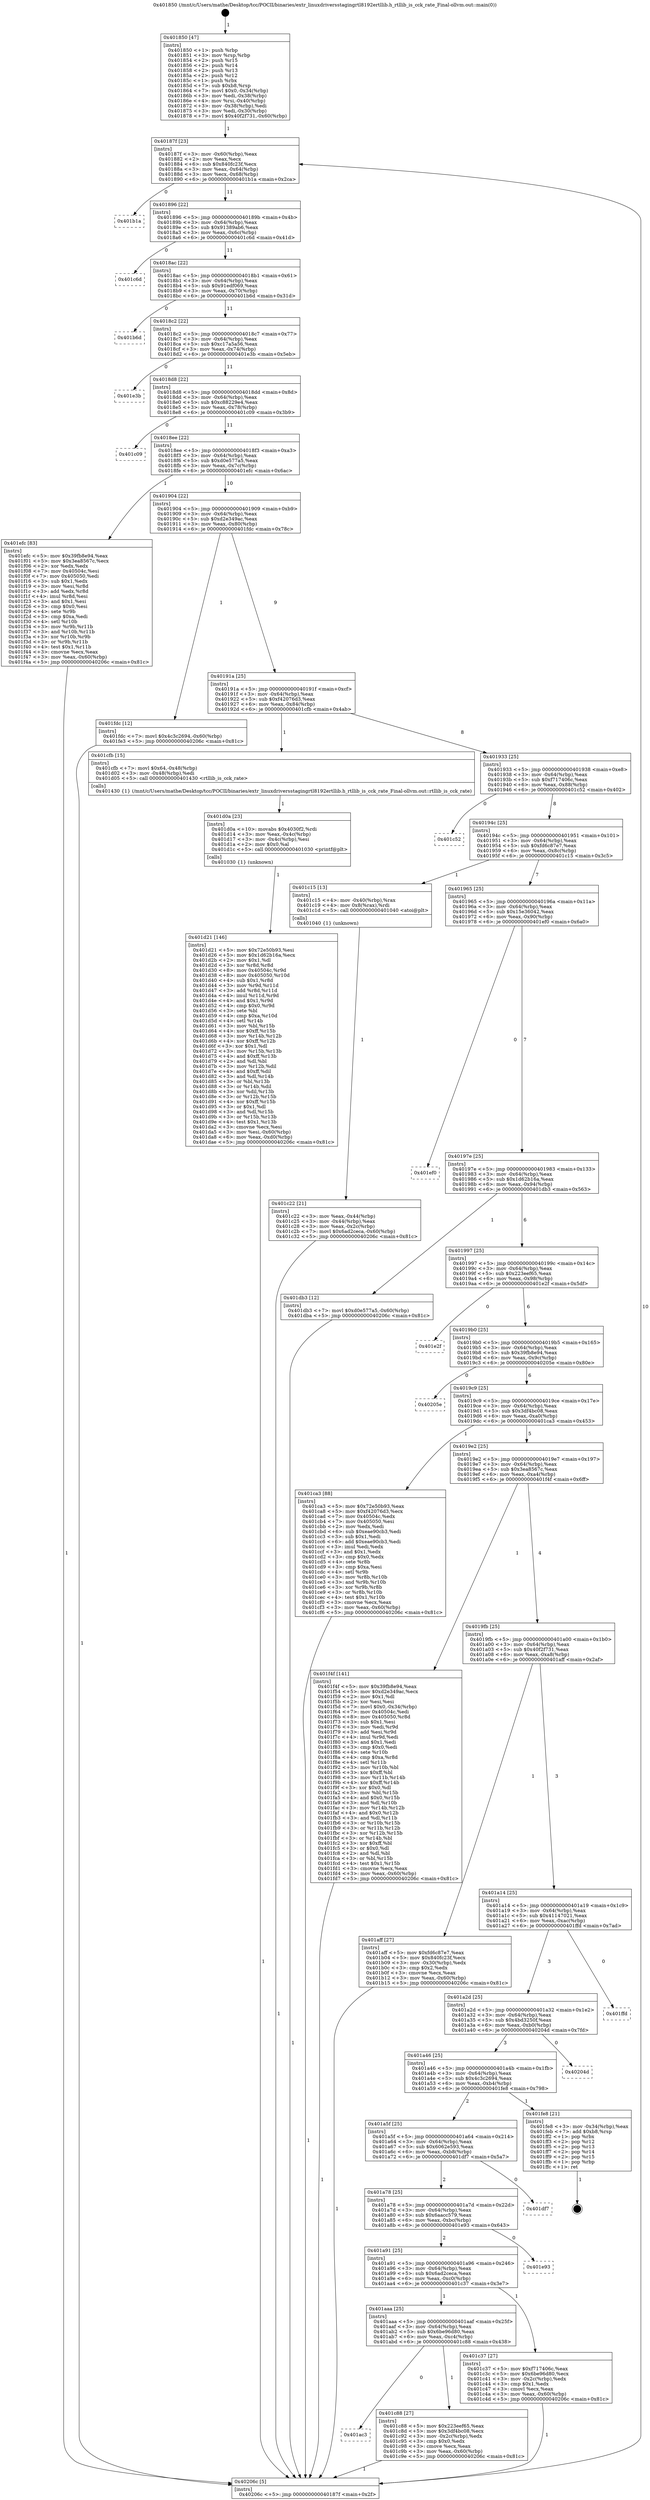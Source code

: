digraph "0x401850" {
  label = "0x401850 (/mnt/c/Users/mathe/Desktop/tcc/POCII/binaries/extr_linuxdriversstagingrtl8192ertllib.h_rtllib_is_cck_rate_Final-ollvm.out::main(0))"
  labelloc = "t"
  node[shape=record]

  Entry [label="",width=0.3,height=0.3,shape=circle,fillcolor=black,style=filled]
  "0x40187f" [label="{
     0x40187f [23]\l
     | [instrs]\l
     &nbsp;&nbsp;0x40187f \<+3\>: mov -0x60(%rbp),%eax\l
     &nbsp;&nbsp;0x401882 \<+2\>: mov %eax,%ecx\l
     &nbsp;&nbsp;0x401884 \<+6\>: sub $0x840fc23f,%ecx\l
     &nbsp;&nbsp;0x40188a \<+3\>: mov %eax,-0x64(%rbp)\l
     &nbsp;&nbsp;0x40188d \<+3\>: mov %ecx,-0x68(%rbp)\l
     &nbsp;&nbsp;0x401890 \<+6\>: je 0000000000401b1a \<main+0x2ca\>\l
  }"]
  "0x401b1a" [label="{
     0x401b1a\l
  }", style=dashed]
  "0x401896" [label="{
     0x401896 [22]\l
     | [instrs]\l
     &nbsp;&nbsp;0x401896 \<+5\>: jmp 000000000040189b \<main+0x4b\>\l
     &nbsp;&nbsp;0x40189b \<+3\>: mov -0x64(%rbp),%eax\l
     &nbsp;&nbsp;0x40189e \<+5\>: sub $0x91389ab6,%eax\l
     &nbsp;&nbsp;0x4018a3 \<+3\>: mov %eax,-0x6c(%rbp)\l
     &nbsp;&nbsp;0x4018a6 \<+6\>: je 0000000000401c6d \<main+0x41d\>\l
  }"]
  Exit [label="",width=0.3,height=0.3,shape=circle,fillcolor=black,style=filled,peripheries=2]
  "0x401c6d" [label="{
     0x401c6d\l
  }", style=dashed]
  "0x4018ac" [label="{
     0x4018ac [22]\l
     | [instrs]\l
     &nbsp;&nbsp;0x4018ac \<+5\>: jmp 00000000004018b1 \<main+0x61\>\l
     &nbsp;&nbsp;0x4018b1 \<+3\>: mov -0x64(%rbp),%eax\l
     &nbsp;&nbsp;0x4018b4 \<+5\>: sub $0x91edf069,%eax\l
     &nbsp;&nbsp;0x4018b9 \<+3\>: mov %eax,-0x70(%rbp)\l
     &nbsp;&nbsp;0x4018bc \<+6\>: je 0000000000401b6d \<main+0x31d\>\l
  }"]
  "0x401d21" [label="{
     0x401d21 [146]\l
     | [instrs]\l
     &nbsp;&nbsp;0x401d21 \<+5\>: mov $0x72e50b93,%esi\l
     &nbsp;&nbsp;0x401d26 \<+5\>: mov $0x1d62b16a,%ecx\l
     &nbsp;&nbsp;0x401d2b \<+2\>: mov $0x1,%dl\l
     &nbsp;&nbsp;0x401d2d \<+3\>: xor %r8d,%r8d\l
     &nbsp;&nbsp;0x401d30 \<+8\>: mov 0x40504c,%r9d\l
     &nbsp;&nbsp;0x401d38 \<+8\>: mov 0x405050,%r10d\l
     &nbsp;&nbsp;0x401d40 \<+4\>: sub $0x1,%r8d\l
     &nbsp;&nbsp;0x401d44 \<+3\>: mov %r9d,%r11d\l
     &nbsp;&nbsp;0x401d47 \<+3\>: add %r8d,%r11d\l
     &nbsp;&nbsp;0x401d4a \<+4\>: imul %r11d,%r9d\l
     &nbsp;&nbsp;0x401d4e \<+4\>: and $0x1,%r9d\l
     &nbsp;&nbsp;0x401d52 \<+4\>: cmp $0x0,%r9d\l
     &nbsp;&nbsp;0x401d56 \<+3\>: sete %bl\l
     &nbsp;&nbsp;0x401d59 \<+4\>: cmp $0xa,%r10d\l
     &nbsp;&nbsp;0x401d5d \<+4\>: setl %r14b\l
     &nbsp;&nbsp;0x401d61 \<+3\>: mov %bl,%r15b\l
     &nbsp;&nbsp;0x401d64 \<+4\>: xor $0xff,%r15b\l
     &nbsp;&nbsp;0x401d68 \<+3\>: mov %r14b,%r12b\l
     &nbsp;&nbsp;0x401d6b \<+4\>: xor $0xff,%r12b\l
     &nbsp;&nbsp;0x401d6f \<+3\>: xor $0x1,%dl\l
     &nbsp;&nbsp;0x401d72 \<+3\>: mov %r15b,%r13b\l
     &nbsp;&nbsp;0x401d75 \<+4\>: and $0xff,%r13b\l
     &nbsp;&nbsp;0x401d79 \<+2\>: and %dl,%bl\l
     &nbsp;&nbsp;0x401d7b \<+3\>: mov %r12b,%dil\l
     &nbsp;&nbsp;0x401d7e \<+4\>: and $0xff,%dil\l
     &nbsp;&nbsp;0x401d82 \<+3\>: and %dl,%r14b\l
     &nbsp;&nbsp;0x401d85 \<+3\>: or %bl,%r13b\l
     &nbsp;&nbsp;0x401d88 \<+3\>: or %r14b,%dil\l
     &nbsp;&nbsp;0x401d8b \<+3\>: xor %dil,%r13b\l
     &nbsp;&nbsp;0x401d8e \<+3\>: or %r12b,%r15b\l
     &nbsp;&nbsp;0x401d91 \<+4\>: xor $0xff,%r15b\l
     &nbsp;&nbsp;0x401d95 \<+3\>: or $0x1,%dl\l
     &nbsp;&nbsp;0x401d98 \<+3\>: and %dl,%r15b\l
     &nbsp;&nbsp;0x401d9b \<+3\>: or %r15b,%r13b\l
     &nbsp;&nbsp;0x401d9e \<+4\>: test $0x1,%r13b\l
     &nbsp;&nbsp;0x401da2 \<+3\>: cmovne %ecx,%esi\l
     &nbsp;&nbsp;0x401da5 \<+3\>: mov %esi,-0x60(%rbp)\l
     &nbsp;&nbsp;0x401da8 \<+6\>: mov %eax,-0xd0(%rbp)\l
     &nbsp;&nbsp;0x401dae \<+5\>: jmp 000000000040206c \<main+0x81c\>\l
  }"]
  "0x401b6d" [label="{
     0x401b6d\l
  }", style=dashed]
  "0x4018c2" [label="{
     0x4018c2 [22]\l
     | [instrs]\l
     &nbsp;&nbsp;0x4018c2 \<+5\>: jmp 00000000004018c7 \<main+0x77\>\l
     &nbsp;&nbsp;0x4018c7 \<+3\>: mov -0x64(%rbp),%eax\l
     &nbsp;&nbsp;0x4018ca \<+5\>: sub $0xc17a5a56,%eax\l
     &nbsp;&nbsp;0x4018cf \<+3\>: mov %eax,-0x74(%rbp)\l
     &nbsp;&nbsp;0x4018d2 \<+6\>: je 0000000000401e3b \<main+0x5eb\>\l
  }"]
  "0x401d0a" [label="{
     0x401d0a [23]\l
     | [instrs]\l
     &nbsp;&nbsp;0x401d0a \<+10\>: movabs $0x4030f2,%rdi\l
     &nbsp;&nbsp;0x401d14 \<+3\>: mov %eax,-0x4c(%rbp)\l
     &nbsp;&nbsp;0x401d17 \<+3\>: mov -0x4c(%rbp),%esi\l
     &nbsp;&nbsp;0x401d1a \<+2\>: mov $0x0,%al\l
     &nbsp;&nbsp;0x401d1c \<+5\>: call 0000000000401030 \<printf@plt\>\l
     | [calls]\l
     &nbsp;&nbsp;0x401030 \{1\} (unknown)\l
  }"]
  "0x401e3b" [label="{
     0x401e3b\l
  }", style=dashed]
  "0x4018d8" [label="{
     0x4018d8 [22]\l
     | [instrs]\l
     &nbsp;&nbsp;0x4018d8 \<+5\>: jmp 00000000004018dd \<main+0x8d\>\l
     &nbsp;&nbsp;0x4018dd \<+3\>: mov -0x64(%rbp),%eax\l
     &nbsp;&nbsp;0x4018e0 \<+5\>: sub $0xc88229e4,%eax\l
     &nbsp;&nbsp;0x4018e5 \<+3\>: mov %eax,-0x78(%rbp)\l
     &nbsp;&nbsp;0x4018e8 \<+6\>: je 0000000000401c09 \<main+0x3b9\>\l
  }"]
  "0x401ac3" [label="{
     0x401ac3\l
  }", style=dashed]
  "0x401c09" [label="{
     0x401c09\l
  }", style=dashed]
  "0x4018ee" [label="{
     0x4018ee [22]\l
     | [instrs]\l
     &nbsp;&nbsp;0x4018ee \<+5\>: jmp 00000000004018f3 \<main+0xa3\>\l
     &nbsp;&nbsp;0x4018f3 \<+3\>: mov -0x64(%rbp),%eax\l
     &nbsp;&nbsp;0x4018f6 \<+5\>: sub $0xd0e577a5,%eax\l
     &nbsp;&nbsp;0x4018fb \<+3\>: mov %eax,-0x7c(%rbp)\l
     &nbsp;&nbsp;0x4018fe \<+6\>: je 0000000000401efc \<main+0x6ac\>\l
  }"]
  "0x401c88" [label="{
     0x401c88 [27]\l
     | [instrs]\l
     &nbsp;&nbsp;0x401c88 \<+5\>: mov $0x223eef65,%eax\l
     &nbsp;&nbsp;0x401c8d \<+5\>: mov $0x3df4bc08,%ecx\l
     &nbsp;&nbsp;0x401c92 \<+3\>: mov -0x2c(%rbp),%edx\l
     &nbsp;&nbsp;0x401c95 \<+3\>: cmp $0x0,%edx\l
     &nbsp;&nbsp;0x401c98 \<+3\>: cmove %ecx,%eax\l
     &nbsp;&nbsp;0x401c9b \<+3\>: mov %eax,-0x60(%rbp)\l
     &nbsp;&nbsp;0x401c9e \<+5\>: jmp 000000000040206c \<main+0x81c\>\l
  }"]
  "0x401efc" [label="{
     0x401efc [83]\l
     | [instrs]\l
     &nbsp;&nbsp;0x401efc \<+5\>: mov $0x39fb8e94,%eax\l
     &nbsp;&nbsp;0x401f01 \<+5\>: mov $0x3ea8567c,%ecx\l
     &nbsp;&nbsp;0x401f06 \<+2\>: xor %edx,%edx\l
     &nbsp;&nbsp;0x401f08 \<+7\>: mov 0x40504c,%esi\l
     &nbsp;&nbsp;0x401f0f \<+7\>: mov 0x405050,%edi\l
     &nbsp;&nbsp;0x401f16 \<+3\>: sub $0x1,%edx\l
     &nbsp;&nbsp;0x401f19 \<+3\>: mov %esi,%r8d\l
     &nbsp;&nbsp;0x401f1c \<+3\>: add %edx,%r8d\l
     &nbsp;&nbsp;0x401f1f \<+4\>: imul %r8d,%esi\l
     &nbsp;&nbsp;0x401f23 \<+3\>: and $0x1,%esi\l
     &nbsp;&nbsp;0x401f26 \<+3\>: cmp $0x0,%esi\l
     &nbsp;&nbsp;0x401f29 \<+4\>: sete %r9b\l
     &nbsp;&nbsp;0x401f2d \<+3\>: cmp $0xa,%edi\l
     &nbsp;&nbsp;0x401f30 \<+4\>: setl %r10b\l
     &nbsp;&nbsp;0x401f34 \<+3\>: mov %r9b,%r11b\l
     &nbsp;&nbsp;0x401f37 \<+3\>: and %r10b,%r11b\l
     &nbsp;&nbsp;0x401f3a \<+3\>: xor %r10b,%r9b\l
     &nbsp;&nbsp;0x401f3d \<+3\>: or %r9b,%r11b\l
     &nbsp;&nbsp;0x401f40 \<+4\>: test $0x1,%r11b\l
     &nbsp;&nbsp;0x401f44 \<+3\>: cmovne %ecx,%eax\l
     &nbsp;&nbsp;0x401f47 \<+3\>: mov %eax,-0x60(%rbp)\l
     &nbsp;&nbsp;0x401f4a \<+5\>: jmp 000000000040206c \<main+0x81c\>\l
  }"]
  "0x401904" [label="{
     0x401904 [22]\l
     | [instrs]\l
     &nbsp;&nbsp;0x401904 \<+5\>: jmp 0000000000401909 \<main+0xb9\>\l
     &nbsp;&nbsp;0x401909 \<+3\>: mov -0x64(%rbp),%eax\l
     &nbsp;&nbsp;0x40190c \<+5\>: sub $0xd2e349ac,%eax\l
     &nbsp;&nbsp;0x401911 \<+3\>: mov %eax,-0x80(%rbp)\l
     &nbsp;&nbsp;0x401914 \<+6\>: je 0000000000401fdc \<main+0x78c\>\l
  }"]
  "0x401aaa" [label="{
     0x401aaa [25]\l
     | [instrs]\l
     &nbsp;&nbsp;0x401aaa \<+5\>: jmp 0000000000401aaf \<main+0x25f\>\l
     &nbsp;&nbsp;0x401aaf \<+3\>: mov -0x64(%rbp),%eax\l
     &nbsp;&nbsp;0x401ab2 \<+5\>: sub $0x6be96d80,%eax\l
     &nbsp;&nbsp;0x401ab7 \<+6\>: mov %eax,-0xc4(%rbp)\l
     &nbsp;&nbsp;0x401abd \<+6\>: je 0000000000401c88 \<main+0x438\>\l
  }"]
  "0x401fdc" [label="{
     0x401fdc [12]\l
     | [instrs]\l
     &nbsp;&nbsp;0x401fdc \<+7\>: movl $0x4c3c2694,-0x60(%rbp)\l
     &nbsp;&nbsp;0x401fe3 \<+5\>: jmp 000000000040206c \<main+0x81c\>\l
  }"]
  "0x40191a" [label="{
     0x40191a [25]\l
     | [instrs]\l
     &nbsp;&nbsp;0x40191a \<+5\>: jmp 000000000040191f \<main+0xcf\>\l
     &nbsp;&nbsp;0x40191f \<+3\>: mov -0x64(%rbp),%eax\l
     &nbsp;&nbsp;0x401922 \<+5\>: sub $0xf42076d3,%eax\l
     &nbsp;&nbsp;0x401927 \<+6\>: mov %eax,-0x84(%rbp)\l
     &nbsp;&nbsp;0x40192d \<+6\>: je 0000000000401cfb \<main+0x4ab\>\l
  }"]
  "0x401c37" [label="{
     0x401c37 [27]\l
     | [instrs]\l
     &nbsp;&nbsp;0x401c37 \<+5\>: mov $0xf717406c,%eax\l
     &nbsp;&nbsp;0x401c3c \<+5\>: mov $0x6be96d80,%ecx\l
     &nbsp;&nbsp;0x401c41 \<+3\>: mov -0x2c(%rbp),%edx\l
     &nbsp;&nbsp;0x401c44 \<+3\>: cmp $0x1,%edx\l
     &nbsp;&nbsp;0x401c47 \<+3\>: cmovl %ecx,%eax\l
     &nbsp;&nbsp;0x401c4a \<+3\>: mov %eax,-0x60(%rbp)\l
     &nbsp;&nbsp;0x401c4d \<+5\>: jmp 000000000040206c \<main+0x81c\>\l
  }"]
  "0x401cfb" [label="{
     0x401cfb [15]\l
     | [instrs]\l
     &nbsp;&nbsp;0x401cfb \<+7\>: movl $0x64,-0x48(%rbp)\l
     &nbsp;&nbsp;0x401d02 \<+3\>: mov -0x48(%rbp),%edi\l
     &nbsp;&nbsp;0x401d05 \<+5\>: call 0000000000401430 \<rtllib_is_cck_rate\>\l
     | [calls]\l
     &nbsp;&nbsp;0x401430 \{1\} (/mnt/c/Users/mathe/Desktop/tcc/POCII/binaries/extr_linuxdriversstagingrtl8192ertllib.h_rtllib_is_cck_rate_Final-ollvm.out::rtllib_is_cck_rate)\l
  }"]
  "0x401933" [label="{
     0x401933 [25]\l
     | [instrs]\l
     &nbsp;&nbsp;0x401933 \<+5\>: jmp 0000000000401938 \<main+0xe8\>\l
     &nbsp;&nbsp;0x401938 \<+3\>: mov -0x64(%rbp),%eax\l
     &nbsp;&nbsp;0x40193b \<+5\>: sub $0xf717406c,%eax\l
     &nbsp;&nbsp;0x401940 \<+6\>: mov %eax,-0x88(%rbp)\l
     &nbsp;&nbsp;0x401946 \<+6\>: je 0000000000401c52 \<main+0x402\>\l
  }"]
  "0x401a91" [label="{
     0x401a91 [25]\l
     | [instrs]\l
     &nbsp;&nbsp;0x401a91 \<+5\>: jmp 0000000000401a96 \<main+0x246\>\l
     &nbsp;&nbsp;0x401a96 \<+3\>: mov -0x64(%rbp),%eax\l
     &nbsp;&nbsp;0x401a99 \<+5\>: sub $0x6ad2ceca,%eax\l
     &nbsp;&nbsp;0x401a9e \<+6\>: mov %eax,-0xc0(%rbp)\l
     &nbsp;&nbsp;0x401aa4 \<+6\>: je 0000000000401c37 \<main+0x3e7\>\l
  }"]
  "0x401c52" [label="{
     0x401c52\l
  }", style=dashed]
  "0x40194c" [label="{
     0x40194c [25]\l
     | [instrs]\l
     &nbsp;&nbsp;0x40194c \<+5\>: jmp 0000000000401951 \<main+0x101\>\l
     &nbsp;&nbsp;0x401951 \<+3\>: mov -0x64(%rbp),%eax\l
     &nbsp;&nbsp;0x401954 \<+5\>: sub $0xfd6c87e7,%eax\l
     &nbsp;&nbsp;0x401959 \<+6\>: mov %eax,-0x8c(%rbp)\l
     &nbsp;&nbsp;0x40195f \<+6\>: je 0000000000401c15 \<main+0x3c5\>\l
  }"]
  "0x401e93" [label="{
     0x401e93\l
  }", style=dashed]
  "0x401c15" [label="{
     0x401c15 [13]\l
     | [instrs]\l
     &nbsp;&nbsp;0x401c15 \<+4\>: mov -0x40(%rbp),%rax\l
     &nbsp;&nbsp;0x401c19 \<+4\>: mov 0x8(%rax),%rdi\l
     &nbsp;&nbsp;0x401c1d \<+5\>: call 0000000000401040 \<atoi@plt\>\l
     | [calls]\l
     &nbsp;&nbsp;0x401040 \{1\} (unknown)\l
  }"]
  "0x401965" [label="{
     0x401965 [25]\l
     | [instrs]\l
     &nbsp;&nbsp;0x401965 \<+5\>: jmp 000000000040196a \<main+0x11a\>\l
     &nbsp;&nbsp;0x40196a \<+3\>: mov -0x64(%rbp),%eax\l
     &nbsp;&nbsp;0x40196d \<+5\>: sub $0x15e36042,%eax\l
     &nbsp;&nbsp;0x401972 \<+6\>: mov %eax,-0x90(%rbp)\l
     &nbsp;&nbsp;0x401978 \<+6\>: je 0000000000401ef0 \<main+0x6a0\>\l
  }"]
  "0x401a78" [label="{
     0x401a78 [25]\l
     | [instrs]\l
     &nbsp;&nbsp;0x401a78 \<+5\>: jmp 0000000000401a7d \<main+0x22d\>\l
     &nbsp;&nbsp;0x401a7d \<+3\>: mov -0x64(%rbp),%eax\l
     &nbsp;&nbsp;0x401a80 \<+5\>: sub $0x6aacc579,%eax\l
     &nbsp;&nbsp;0x401a85 \<+6\>: mov %eax,-0xbc(%rbp)\l
     &nbsp;&nbsp;0x401a8b \<+6\>: je 0000000000401e93 \<main+0x643\>\l
  }"]
  "0x401ef0" [label="{
     0x401ef0\l
  }", style=dashed]
  "0x40197e" [label="{
     0x40197e [25]\l
     | [instrs]\l
     &nbsp;&nbsp;0x40197e \<+5\>: jmp 0000000000401983 \<main+0x133\>\l
     &nbsp;&nbsp;0x401983 \<+3\>: mov -0x64(%rbp),%eax\l
     &nbsp;&nbsp;0x401986 \<+5\>: sub $0x1d62b16a,%eax\l
     &nbsp;&nbsp;0x40198b \<+6\>: mov %eax,-0x94(%rbp)\l
     &nbsp;&nbsp;0x401991 \<+6\>: je 0000000000401db3 \<main+0x563\>\l
  }"]
  "0x401df7" [label="{
     0x401df7\l
  }", style=dashed]
  "0x401db3" [label="{
     0x401db3 [12]\l
     | [instrs]\l
     &nbsp;&nbsp;0x401db3 \<+7\>: movl $0xd0e577a5,-0x60(%rbp)\l
     &nbsp;&nbsp;0x401dba \<+5\>: jmp 000000000040206c \<main+0x81c\>\l
  }"]
  "0x401997" [label="{
     0x401997 [25]\l
     | [instrs]\l
     &nbsp;&nbsp;0x401997 \<+5\>: jmp 000000000040199c \<main+0x14c\>\l
     &nbsp;&nbsp;0x40199c \<+3\>: mov -0x64(%rbp),%eax\l
     &nbsp;&nbsp;0x40199f \<+5\>: sub $0x223eef65,%eax\l
     &nbsp;&nbsp;0x4019a4 \<+6\>: mov %eax,-0x98(%rbp)\l
     &nbsp;&nbsp;0x4019aa \<+6\>: je 0000000000401e2f \<main+0x5df\>\l
  }"]
  "0x401a5f" [label="{
     0x401a5f [25]\l
     | [instrs]\l
     &nbsp;&nbsp;0x401a5f \<+5\>: jmp 0000000000401a64 \<main+0x214\>\l
     &nbsp;&nbsp;0x401a64 \<+3\>: mov -0x64(%rbp),%eax\l
     &nbsp;&nbsp;0x401a67 \<+5\>: sub $0x6062e593,%eax\l
     &nbsp;&nbsp;0x401a6c \<+6\>: mov %eax,-0xb8(%rbp)\l
     &nbsp;&nbsp;0x401a72 \<+6\>: je 0000000000401df7 \<main+0x5a7\>\l
  }"]
  "0x401e2f" [label="{
     0x401e2f\l
  }", style=dashed]
  "0x4019b0" [label="{
     0x4019b0 [25]\l
     | [instrs]\l
     &nbsp;&nbsp;0x4019b0 \<+5\>: jmp 00000000004019b5 \<main+0x165\>\l
     &nbsp;&nbsp;0x4019b5 \<+3\>: mov -0x64(%rbp),%eax\l
     &nbsp;&nbsp;0x4019b8 \<+5\>: sub $0x39fb8e94,%eax\l
     &nbsp;&nbsp;0x4019bd \<+6\>: mov %eax,-0x9c(%rbp)\l
     &nbsp;&nbsp;0x4019c3 \<+6\>: je 000000000040205e \<main+0x80e\>\l
  }"]
  "0x401fe8" [label="{
     0x401fe8 [21]\l
     | [instrs]\l
     &nbsp;&nbsp;0x401fe8 \<+3\>: mov -0x34(%rbp),%eax\l
     &nbsp;&nbsp;0x401feb \<+7\>: add $0xb8,%rsp\l
     &nbsp;&nbsp;0x401ff2 \<+1\>: pop %rbx\l
     &nbsp;&nbsp;0x401ff3 \<+2\>: pop %r12\l
     &nbsp;&nbsp;0x401ff5 \<+2\>: pop %r13\l
     &nbsp;&nbsp;0x401ff7 \<+2\>: pop %r14\l
     &nbsp;&nbsp;0x401ff9 \<+2\>: pop %r15\l
     &nbsp;&nbsp;0x401ffb \<+1\>: pop %rbp\l
     &nbsp;&nbsp;0x401ffc \<+1\>: ret\l
  }"]
  "0x40205e" [label="{
     0x40205e\l
  }", style=dashed]
  "0x4019c9" [label="{
     0x4019c9 [25]\l
     | [instrs]\l
     &nbsp;&nbsp;0x4019c9 \<+5\>: jmp 00000000004019ce \<main+0x17e\>\l
     &nbsp;&nbsp;0x4019ce \<+3\>: mov -0x64(%rbp),%eax\l
     &nbsp;&nbsp;0x4019d1 \<+5\>: sub $0x3df4bc08,%eax\l
     &nbsp;&nbsp;0x4019d6 \<+6\>: mov %eax,-0xa0(%rbp)\l
     &nbsp;&nbsp;0x4019dc \<+6\>: je 0000000000401ca3 \<main+0x453\>\l
  }"]
  "0x401a46" [label="{
     0x401a46 [25]\l
     | [instrs]\l
     &nbsp;&nbsp;0x401a46 \<+5\>: jmp 0000000000401a4b \<main+0x1fb\>\l
     &nbsp;&nbsp;0x401a4b \<+3\>: mov -0x64(%rbp),%eax\l
     &nbsp;&nbsp;0x401a4e \<+5\>: sub $0x4c3c2694,%eax\l
     &nbsp;&nbsp;0x401a53 \<+6\>: mov %eax,-0xb4(%rbp)\l
     &nbsp;&nbsp;0x401a59 \<+6\>: je 0000000000401fe8 \<main+0x798\>\l
  }"]
  "0x401ca3" [label="{
     0x401ca3 [88]\l
     | [instrs]\l
     &nbsp;&nbsp;0x401ca3 \<+5\>: mov $0x72e50b93,%eax\l
     &nbsp;&nbsp;0x401ca8 \<+5\>: mov $0xf42076d3,%ecx\l
     &nbsp;&nbsp;0x401cad \<+7\>: mov 0x40504c,%edx\l
     &nbsp;&nbsp;0x401cb4 \<+7\>: mov 0x405050,%esi\l
     &nbsp;&nbsp;0x401cbb \<+2\>: mov %edx,%edi\l
     &nbsp;&nbsp;0x401cbd \<+6\>: sub $0xeae90cb3,%edi\l
     &nbsp;&nbsp;0x401cc3 \<+3\>: sub $0x1,%edi\l
     &nbsp;&nbsp;0x401cc6 \<+6\>: add $0xeae90cb3,%edi\l
     &nbsp;&nbsp;0x401ccc \<+3\>: imul %edi,%edx\l
     &nbsp;&nbsp;0x401ccf \<+3\>: and $0x1,%edx\l
     &nbsp;&nbsp;0x401cd2 \<+3\>: cmp $0x0,%edx\l
     &nbsp;&nbsp;0x401cd5 \<+4\>: sete %r8b\l
     &nbsp;&nbsp;0x401cd9 \<+3\>: cmp $0xa,%esi\l
     &nbsp;&nbsp;0x401cdc \<+4\>: setl %r9b\l
     &nbsp;&nbsp;0x401ce0 \<+3\>: mov %r8b,%r10b\l
     &nbsp;&nbsp;0x401ce3 \<+3\>: and %r9b,%r10b\l
     &nbsp;&nbsp;0x401ce6 \<+3\>: xor %r9b,%r8b\l
     &nbsp;&nbsp;0x401ce9 \<+3\>: or %r8b,%r10b\l
     &nbsp;&nbsp;0x401cec \<+4\>: test $0x1,%r10b\l
     &nbsp;&nbsp;0x401cf0 \<+3\>: cmovne %ecx,%eax\l
     &nbsp;&nbsp;0x401cf3 \<+3\>: mov %eax,-0x60(%rbp)\l
     &nbsp;&nbsp;0x401cf6 \<+5\>: jmp 000000000040206c \<main+0x81c\>\l
  }"]
  "0x4019e2" [label="{
     0x4019e2 [25]\l
     | [instrs]\l
     &nbsp;&nbsp;0x4019e2 \<+5\>: jmp 00000000004019e7 \<main+0x197\>\l
     &nbsp;&nbsp;0x4019e7 \<+3\>: mov -0x64(%rbp),%eax\l
     &nbsp;&nbsp;0x4019ea \<+5\>: sub $0x3ea8567c,%eax\l
     &nbsp;&nbsp;0x4019ef \<+6\>: mov %eax,-0xa4(%rbp)\l
     &nbsp;&nbsp;0x4019f5 \<+6\>: je 0000000000401f4f \<main+0x6ff\>\l
  }"]
  "0x40204d" [label="{
     0x40204d\l
  }", style=dashed]
  "0x401f4f" [label="{
     0x401f4f [141]\l
     | [instrs]\l
     &nbsp;&nbsp;0x401f4f \<+5\>: mov $0x39fb8e94,%eax\l
     &nbsp;&nbsp;0x401f54 \<+5\>: mov $0xd2e349ac,%ecx\l
     &nbsp;&nbsp;0x401f59 \<+2\>: mov $0x1,%dl\l
     &nbsp;&nbsp;0x401f5b \<+2\>: xor %esi,%esi\l
     &nbsp;&nbsp;0x401f5d \<+7\>: movl $0x0,-0x34(%rbp)\l
     &nbsp;&nbsp;0x401f64 \<+7\>: mov 0x40504c,%edi\l
     &nbsp;&nbsp;0x401f6b \<+8\>: mov 0x405050,%r8d\l
     &nbsp;&nbsp;0x401f73 \<+3\>: sub $0x1,%esi\l
     &nbsp;&nbsp;0x401f76 \<+3\>: mov %edi,%r9d\l
     &nbsp;&nbsp;0x401f79 \<+3\>: add %esi,%r9d\l
     &nbsp;&nbsp;0x401f7c \<+4\>: imul %r9d,%edi\l
     &nbsp;&nbsp;0x401f80 \<+3\>: and $0x1,%edi\l
     &nbsp;&nbsp;0x401f83 \<+3\>: cmp $0x0,%edi\l
     &nbsp;&nbsp;0x401f86 \<+4\>: sete %r10b\l
     &nbsp;&nbsp;0x401f8a \<+4\>: cmp $0xa,%r8d\l
     &nbsp;&nbsp;0x401f8e \<+4\>: setl %r11b\l
     &nbsp;&nbsp;0x401f92 \<+3\>: mov %r10b,%bl\l
     &nbsp;&nbsp;0x401f95 \<+3\>: xor $0xff,%bl\l
     &nbsp;&nbsp;0x401f98 \<+3\>: mov %r11b,%r14b\l
     &nbsp;&nbsp;0x401f9b \<+4\>: xor $0xff,%r14b\l
     &nbsp;&nbsp;0x401f9f \<+3\>: xor $0x0,%dl\l
     &nbsp;&nbsp;0x401fa2 \<+3\>: mov %bl,%r15b\l
     &nbsp;&nbsp;0x401fa5 \<+4\>: and $0x0,%r15b\l
     &nbsp;&nbsp;0x401fa9 \<+3\>: and %dl,%r10b\l
     &nbsp;&nbsp;0x401fac \<+3\>: mov %r14b,%r12b\l
     &nbsp;&nbsp;0x401faf \<+4\>: and $0x0,%r12b\l
     &nbsp;&nbsp;0x401fb3 \<+3\>: and %dl,%r11b\l
     &nbsp;&nbsp;0x401fb6 \<+3\>: or %r10b,%r15b\l
     &nbsp;&nbsp;0x401fb9 \<+3\>: or %r11b,%r12b\l
     &nbsp;&nbsp;0x401fbc \<+3\>: xor %r12b,%r15b\l
     &nbsp;&nbsp;0x401fbf \<+3\>: or %r14b,%bl\l
     &nbsp;&nbsp;0x401fc2 \<+3\>: xor $0xff,%bl\l
     &nbsp;&nbsp;0x401fc5 \<+3\>: or $0x0,%dl\l
     &nbsp;&nbsp;0x401fc8 \<+2\>: and %dl,%bl\l
     &nbsp;&nbsp;0x401fca \<+3\>: or %bl,%r15b\l
     &nbsp;&nbsp;0x401fcd \<+4\>: test $0x1,%r15b\l
     &nbsp;&nbsp;0x401fd1 \<+3\>: cmovne %ecx,%eax\l
     &nbsp;&nbsp;0x401fd4 \<+3\>: mov %eax,-0x60(%rbp)\l
     &nbsp;&nbsp;0x401fd7 \<+5\>: jmp 000000000040206c \<main+0x81c\>\l
  }"]
  "0x4019fb" [label="{
     0x4019fb [25]\l
     | [instrs]\l
     &nbsp;&nbsp;0x4019fb \<+5\>: jmp 0000000000401a00 \<main+0x1b0\>\l
     &nbsp;&nbsp;0x401a00 \<+3\>: mov -0x64(%rbp),%eax\l
     &nbsp;&nbsp;0x401a03 \<+5\>: sub $0x40f2f731,%eax\l
     &nbsp;&nbsp;0x401a08 \<+6\>: mov %eax,-0xa8(%rbp)\l
     &nbsp;&nbsp;0x401a0e \<+6\>: je 0000000000401aff \<main+0x2af\>\l
  }"]
  "0x401a2d" [label="{
     0x401a2d [25]\l
     | [instrs]\l
     &nbsp;&nbsp;0x401a2d \<+5\>: jmp 0000000000401a32 \<main+0x1e2\>\l
     &nbsp;&nbsp;0x401a32 \<+3\>: mov -0x64(%rbp),%eax\l
     &nbsp;&nbsp;0x401a35 \<+5\>: sub $0x4bd3250f,%eax\l
     &nbsp;&nbsp;0x401a3a \<+6\>: mov %eax,-0xb0(%rbp)\l
     &nbsp;&nbsp;0x401a40 \<+6\>: je 000000000040204d \<main+0x7fd\>\l
  }"]
  "0x401aff" [label="{
     0x401aff [27]\l
     | [instrs]\l
     &nbsp;&nbsp;0x401aff \<+5\>: mov $0xfd6c87e7,%eax\l
     &nbsp;&nbsp;0x401b04 \<+5\>: mov $0x840fc23f,%ecx\l
     &nbsp;&nbsp;0x401b09 \<+3\>: mov -0x30(%rbp),%edx\l
     &nbsp;&nbsp;0x401b0c \<+3\>: cmp $0x2,%edx\l
     &nbsp;&nbsp;0x401b0f \<+3\>: cmovne %ecx,%eax\l
     &nbsp;&nbsp;0x401b12 \<+3\>: mov %eax,-0x60(%rbp)\l
     &nbsp;&nbsp;0x401b15 \<+5\>: jmp 000000000040206c \<main+0x81c\>\l
  }"]
  "0x401a14" [label="{
     0x401a14 [25]\l
     | [instrs]\l
     &nbsp;&nbsp;0x401a14 \<+5\>: jmp 0000000000401a19 \<main+0x1c9\>\l
     &nbsp;&nbsp;0x401a19 \<+3\>: mov -0x64(%rbp),%eax\l
     &nbsp;&nbsp;0x401a1c \<+5\>: sub $0x41147021,%eax\l
     &nbsp;&nbsp;0x401a21 \<+6\>: mov %eax,-0xac(%rbp)\l
     &nbsp;&nbsp;0x401a27 \<+6\>: je 0000000000401ffd \<main+0x7ad\>\l
  }"]
  "0x40206c" [label="{
     0x40206c [5]\l
     | [instrs]\l
     &nbsp;&nbsp;0x40206c \<+5\>: jmp 000000000040187f \<main+0x2f\>\l
  }"]
  "0x401850" [label="{
     0x401850 [47]\l
     | [instrs]\l
     &nbsp;&nbsp;0x401850 \<+1\>: push %rbp\l
     &nbsp;&nbsp;0x401851 \<+3\>: mov %rsp,%rbp\l
     &nbsp;&nbsp;0x401854 \<+2\>: push %r15\l
     &nbsp;&nbsp;0x401856 \<+2\>: push %r14\l
     &nbsp;&nbsp;0x401858 \<+2\>: push %r13\l
     &nbsp;&nbsp;0x40185a \<+2\>: push %r12\l
     &nbsp;&nbsp;0x40185c \<+1\>: push %rbx\l
     &nbsp;&nbsp;0x40185d \<+7\>: sub $0xb8,%rsp\l
     &nbsp;&nbsp;0x401864 \<+7\>: movl $0x0,-0x34(%rbp)\l
     &nbsp;&nbsp;0x40186b \<+3\>: mov %edi,-0x38(%rbp)\l
     &nbsp;&nbsp;0x40186e \<+4\>: mov %rsi,-0x40(%rbp)\l
     &nbsp;&nbsp;0x401872 \<+3\>: mov -0x38(%rbp),%edi\l
     &nbsp;&nbsp;0x401875 \<+3\>: mov %edi,-0x30(%rbp)\l
     &nbsp;&nbsp;0x401878 \<+7\>: movl $0x40f2f731,-0x60(%rbp)\l
  }"]
  "0x401c22" [label="{
     0x401c22 [21]\l
     | [instrs]\l
     &nbsp;&nbsp;0x401c22 \<+3\>: mov %eax,-0x44(%rbp)\l
     &nbsp;&nbsp;0x401c25 \<+3\>: mov -0x44(%rbp),%eax\l
     &nbsp;&nbsp;0x401c28 \<+3\>: mov %eax,-0x2c(%rbp)\l
     &nbsp;&nbsp;0x401c2b \<+7\>: movl $0x6ad2ceca,-0x60(%rbp)\l
     &nbsp;&nbsp;0x401c32 \<+5\>: jmp 000000000040206c \<main+0x81c\>\l
  }"]
  "0x401ffd" [label="{
     0x401ffd\l
  }", style=dashed]
  Entry -> "0x401850" [label=" 1"]
  "0x40187f" -> "0x401b1a" [label=" 0"]
  "0x40187f" -> "0x401896" [label=" 11"]
  "0x401fe8" -> Exit [label=" 1"]
  "0x401896" -> "0x401c6d" [label=" 0"]
  "0x401896" -> "0x4018ac" [label=" 11"]
  "0x401fdc" -> "0x40206c" [label=" 1"]
  "0x4018ac" -> "0x401b6d" [label=" 0"]
  "0x4018ac" -> "0x4018c2" [label=" 11"]
  "0x401f4f" -> "0x40206c" [label=" 1"]
  "0x4018c2" -> "0x401e3b" [label=" 0"]
  "0x4018c2" -> "0x4018d8" [label=" 11"]
  "0x401efc" -> "0x40206c" [label=" 1"]
  "0x4018d8" -> "0x401c09" [label=" 0"]
  "0x4018d8" -> "0x4018ee" [label=" 11"]
  "0x401db3" -> "0x40206c" [label=" 1"]
  "0x4018ee" -> "0x401efc" [label=" 1"]
  "0x4018ee" -> "0x401904" [label=" 10"]
  "0x401d21" -> "0x40206c" [label=" 1"]
  "0x401904" -> "0x401fdc" [label=" 1"]
  "0x401904" -> "0x40191a" [label=" 9"]
  "0x401cfb" -> "0x401d0a" [label=" 1"]
  "0x40191a" -> "0x401cfb" [label=" 1"]
  "0x40191a" -> "0x401933" [label=" 8"]
  "0x401ca3" -> "0x40206c" [label=" 1"]
  "0x401933" -> "0x401c52" [label=" 0"]
  "0x401933" -> "0x40194c" [label=" 8"]
  "0x401aaa" -> "0x401ac3" [label=" 0"]
  "0x40194c" -> "0x401c15" [label=" 1"]
  "0x40194c" -> "0x401965" [label=" 7"]
  "0x401aaa" -> "0x401c88" [label=" 1"]
  "0x401965" -> "0x401ef0" [label=" 0"]
  "0x401965" -> "0x40197e" [label=" 7"]
  "0x401c37" -> "0x40206c" [label=" 1"]
  "0x40197e" -> "0x401db3" [label=" 1"]
  "0x40197e" -> "0x401997" [label=" 6"]
  "0x401a91" -> "0x401aaa" [label=" 1"]
  "0x401997" -> "0x401e2f" [label=" 0"]
  "0x401997" -> "0x4019b0" [label=" 6"]
  "0x401c88" -> "0x40206c" [label=" 1"]
  "0x4019b0" -> "0x40205e" [label=" 0"]
  "0x4019b0" -> "0x4019c9" [label=" 6"]
  "0x401a78" -> "0x401a91" [label=" 2"]
  "0x4019c9" -> "0x401ca3" [label=" 1"]
  "0x4019c9" -> "0x4019e2" [label=" 5"]
  "0x401d0a" -> "0x401d21" [label=" 1"]
  "0x4019e2" -> "0x401f4f" [label=" 1"]
  "0x4019e2" -> "0x4019fb" [label=" 4"]
  "0x401a5f" -> "0x401a78" [label=" 2"]
  "0x4019fb" -> "0x401aff" [label=" 1"]
  "0x4019fb" -> "0x401a14" [label=" 3"]
  "0x401aff" -> "0x40206c" [label=" 1"]
  "0x401850" -> "0x40187f" [label=" 1"]
  "0x40206c" -> "0x40187f" [label=" 10"]
  "0x401c15" -> "0x401c22" [label=" 1"]
  "0x401c22" -> "0x40206c" [label=" 1"]
  "0x401a91" -> "0x401c37" [label=" 1"]
  "0x401a14" -> "0x401ffd" [label=" 0"]
  "0x401a14" -> "0x401a2d" [label=" 3"]
  "0x401a5f" -> "0x401df7" [label=" 0"]
  "0x401a2d" -> "0x40204d" [label=" 0"]
  "0x401a2d" -> "0x401a46" [label=" 3"]
  "0x401a78" -> "0x401e93" [label=" 0"]
  "0x401a46" -> "0x401fe8" [label=" 1"]
  "0x401a46" -> "0x401a5f" [label=" 2"]
}
